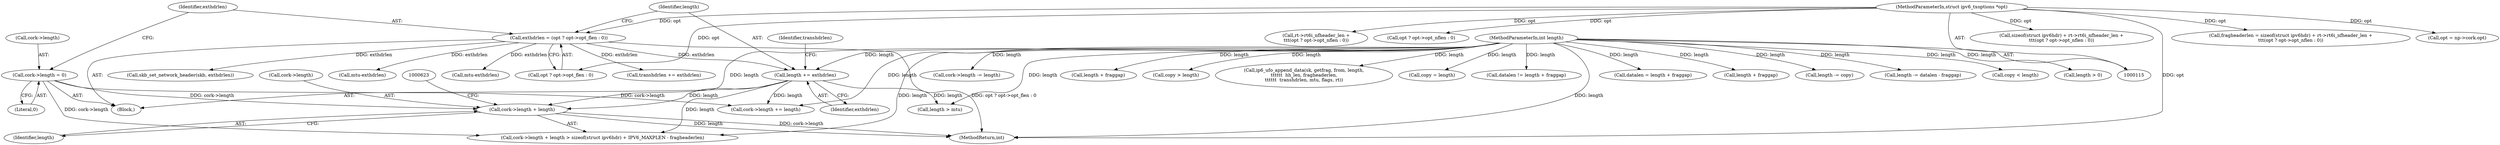 digraph "0_linux_2811ebac2521ceac84f2bdae402455baa6a7fb47@pointer" {
"1000616" [label="(Call,cork->length + length)"];
"1000499" [label="(Call,cork->length = 0)"];
"1000512" [label="(Call,length += exthdrlen)"];
"1000504" [label="(Call,exthdrlen = (opt ? opt->opt_flen : 0))"];
"1000123" [label="(MethodParameterIn,struct ipv6_txoptions *opt)"];
"1000119" [label="(MethodParameterIn,int length)"];
"1000500" [label="(Call,cork->length)"];
"1000813" [label="(Call,datalen = length + fraggap)"];
"1000815" [label="(Call,length + fraggap)"];
"1001308" [label="(Call,length -= copy)"];
"1000503" [label="(Literal,0)"];
"1001103" [label="(Call,length -= datalen - fraggap)"];
"1000617" [label="(Call,cork->length)"];
"1000515" [label="(Call,transhdrlen += exthdrlen)"];
"1000123" [label="(MethodParameterIn,struct ipv6_txoptions *opt)"];
"1001009" [label="(Call,skb_set_network_header(skb, exthdrlen))"];
"1000513" [label="(Identifier,length)"];
"1000620" [label="(Identifier,length)"];
"1000581" [label="(Call,sizeof(struct ipv6hdr) + rt->rt6i_nfheader_len +\n\t\t\t(opt ? opt->opt_nflen : 0))"];
"1000499" [label="(Call,cork->length = 0)"];
"1000755" [label="(Call,copy < length)"];
"1000632" [label="(Call,mtu-exthdrlen)"];
"1000181" [label="(Block,)"];
"1000678" [label="(Call,mtu-exthdrlen)"];
"1000648" [label="(Call,cork->length += length)"];
"1000729" [label="(Call,length > 0)"];
"1000579" [label="(Call,fragheaderlen = sizeof(struct ipv6hdr) + rt->rt6i_nfheader_len +\n\t\t\t(opt ? opt->opt_nflen : 0))"];
"1000616" [label="(Call,cork->length + length)"];
"1000505" [label="(Identifier,exthdrlen)"];
"1000654" [label="(Call,length > mtu)"];
"1000506" [label="(Call,opt ? opt->opt_flen : 0)"];
"1001319" [label="(Call,cork->length -= length)"];
"1000550" [label="(Call,opt = np->cork.opt)"];
"1000615" [label="(Call,cork->length + length > sizeof(struct ipv6hdr) + IPV6_MAXPLEN - fragheaderlen)"];
"1000584" [label="(Call,rt->rt6i_nfheader_len +\n\t\t\t(opt ? opt->opt_nflen : 0))"];
"1001333" [label="(MethodReturn,int)"];
"1000512" [label="(Call,length += exthdrlen)"];
"1000879" [label="(Call,length + fraggap)"];
"1000588" [label="(Call,opt ? opt->opt_nflen : 0)"];
"1000514" [label="(Identifier,exthdrlen)"];
"1000119" [label="(MethodParameterIn,int length)"];
"1000516" [label="(Identifier,transhdrlen)"];
"1001125" [label="(Call,copy > length)"];
"1000504" [label="(Call,exthdrlen = (opt ? opt->opt_flen : 0))"];
"1000701" [label="(Call,ip6_ufo_append_data(sk, getfrag, from, length,\n\t\t\t\t\t\t  hh_len, fragheaderlen,\n\t\t\t\t\t\t  transhdrlen, mtu, flags, rt))"];
"1001128" [label="(Call,copy = length)"];
"1000877" [label="(Call,datalen != length + fraggap)"];
"1000616" -> "1000615"  [label="AST: "];
"1000616" -> "1000620"  [label="CFG: "];
"1000617" -> "1000616"  [label="AST: "];
"1000620" -> "1000616"  [label="AST: "];
"1000623" -> "1000616"  [label="CFG: "];
"1000616" -> "1001333"  [label="DDG: cork->length"];
"1000616" -> "1001333"  [label="DDG: length"];
"1000499" -> "1000616"  [label="DDG: cork->length"];
"1000512" -> "1000616"  [label="DDG: length"];
"1000119" -> "1000616"  [label="DDG: length"];
"1000499" -> "1000181"  [label="AST: "];
"1000499" -> "1000503"  [label="CFG: "];
"1000500" -> "1000499"  [label="AST: "];
"1000503" -> "1000499"  [label="AST: "];
"1000505" -> "1000499"  [label="CFG: "];
"1000499" -> "1000615"  [label="DDG: cork->length"];
"1000499" -> "1000648"  [label="DDG: cork->length"];
"1000512" -> "1000181"  [label="AST: "];
"1000512" -> "1000514"  [label="CFG: "];
"1000513" -> "1000512"  [label="AST: "];
"1000514" -> "1000512"  [label="AST: "];
"1000516" -> "1000512"  [label="CFG: "];
"1000504" -> "1000512"  [label="DDG: exthdrlen"];
"1000119" -> "1000512"  [label="DDG: length"];
"1000512" -> "1000615"  [label="DDG: length"];
"1000512" -> "1000648"  [label="DDG: length"];
"1000512" -> "1000654"  [label="DDG: length"];
"1000504" -> "1000181"  [label="AST: "];
"1000504" -> "1000506"  [label="CFG: "];
"1000505" -> "1000504"  [label="AST: "];
"1000506" -> "1000504"  [label="AST: "];
"1000513" -> "1000504"  [label="CFG: "];
"1000504" -> "1001333"  [label="DDG: opt ? opt->opt_flen : 0"];
"1000123" -> "1000504"  [label="DDG: opt"];
"1000504" -> "1000515"  [label="DDG: exthdrlen"];
"1000504" -> "1000632"  [label="DDG: exthdrlen"];
"1000504" -> "1000678"  [label="DDG: exthdrlen"];
"1000504" -> "1001009"  [label="DDG: exthdrlen"];
"1000123" -> "1000115"  [label="AST: "];
"1000123" -> "1001333"  [label="DDG: opt"];
"1000123" -> "1000506"  [label="DDG: opt"];
"1000123" -> "1000550"  [label="DDG: opt"];
"1000123" -> "1000579"  [label="DDG: opt"];
"1000123" -> "1000581"  [label="DDG: opt"];
"1000123" -> "1000584"  [label="DDG: opt"];
"1000123" -> "1000588"  [label="DDG: opt"];
"1000119" -> "1000115"  [label="AST: "];
"1000119" -> "1001333"  [label="DDG: length"];
"1000119" -> "1000615"  [label="DDG: length"];
"1000119" -> "1000648"  [label="DDG: length"];
"1000119" -> "1000654"  [label="DDG: length"];
"1000119" -> "1000701"  [label="DDG: length"];
"1000119" -> "1000729"  [label="DDG: length"];
"1000119" -> "1000755"  [label="DDG: length"];
"1000119" -> "1000813"  [label="DDG: length"];
"1000119" -> "1000815"  [label="DDG: length"];
"1000119" -> "1000877"  [label="DDG: length"];
"1000119" -> "1000879"  [label="DDG: length"];
"1000119" -> "1001103"  [label="DDG: length"];
"1000119" -> "1001125"  [label="DDG: length"];
"1000119" -> "1001128"  [label="DDG: length"];
"1000119" -> "1001308"  [label="DDG: length"];
"1000119" -> "1001319"  [label="DDG: length"];
}
